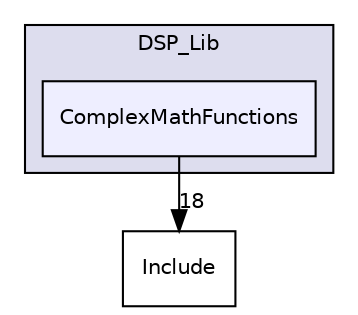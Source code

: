 digraph "/home/developer/mtrain-firmware/external/CMSIS/DSP_Lib/ComplexMathFunctions" {
  compound=true
  node [ fontsize="10", fontname="Helvetica"];
  edge [ labelfontsize="10", labelfontname="Helvetica"];
  subgraph clusterdir_97395cc6f535af9ec28c028ceaf10592 {
    graph [ bgcolor="#ddddee", pencolor="black", label="DSP_Lib" fontname="Helvetica", fontsize="10", URL="dir_97395cc6f535af9ec28c028ceaf10592.html"]
  dir_bc635a7318236c621e884f4e2f1686ca [shape=box, label="ComplexMathFunctions", style="filled", fillcolor="#eeeeff", pencolor="black", URL="dir_bc635a7318236c621e884f4e2f1686ca.html"];
  }
  dir_ea7e36173fdf5d3e10f7d99384a1945b [shape=box label="Include" URL="dir_ea7e36173fdf5d3e10f7d99384a1945b.html"];
  dir_bc635a7318236c621e884f4e2f1686ca->dir_ea7e36173fdf5d3e10f7d99384a1945b [headlabel="18", labeldistance=1.5 headhref="dir_000024_000032.html"];
}
